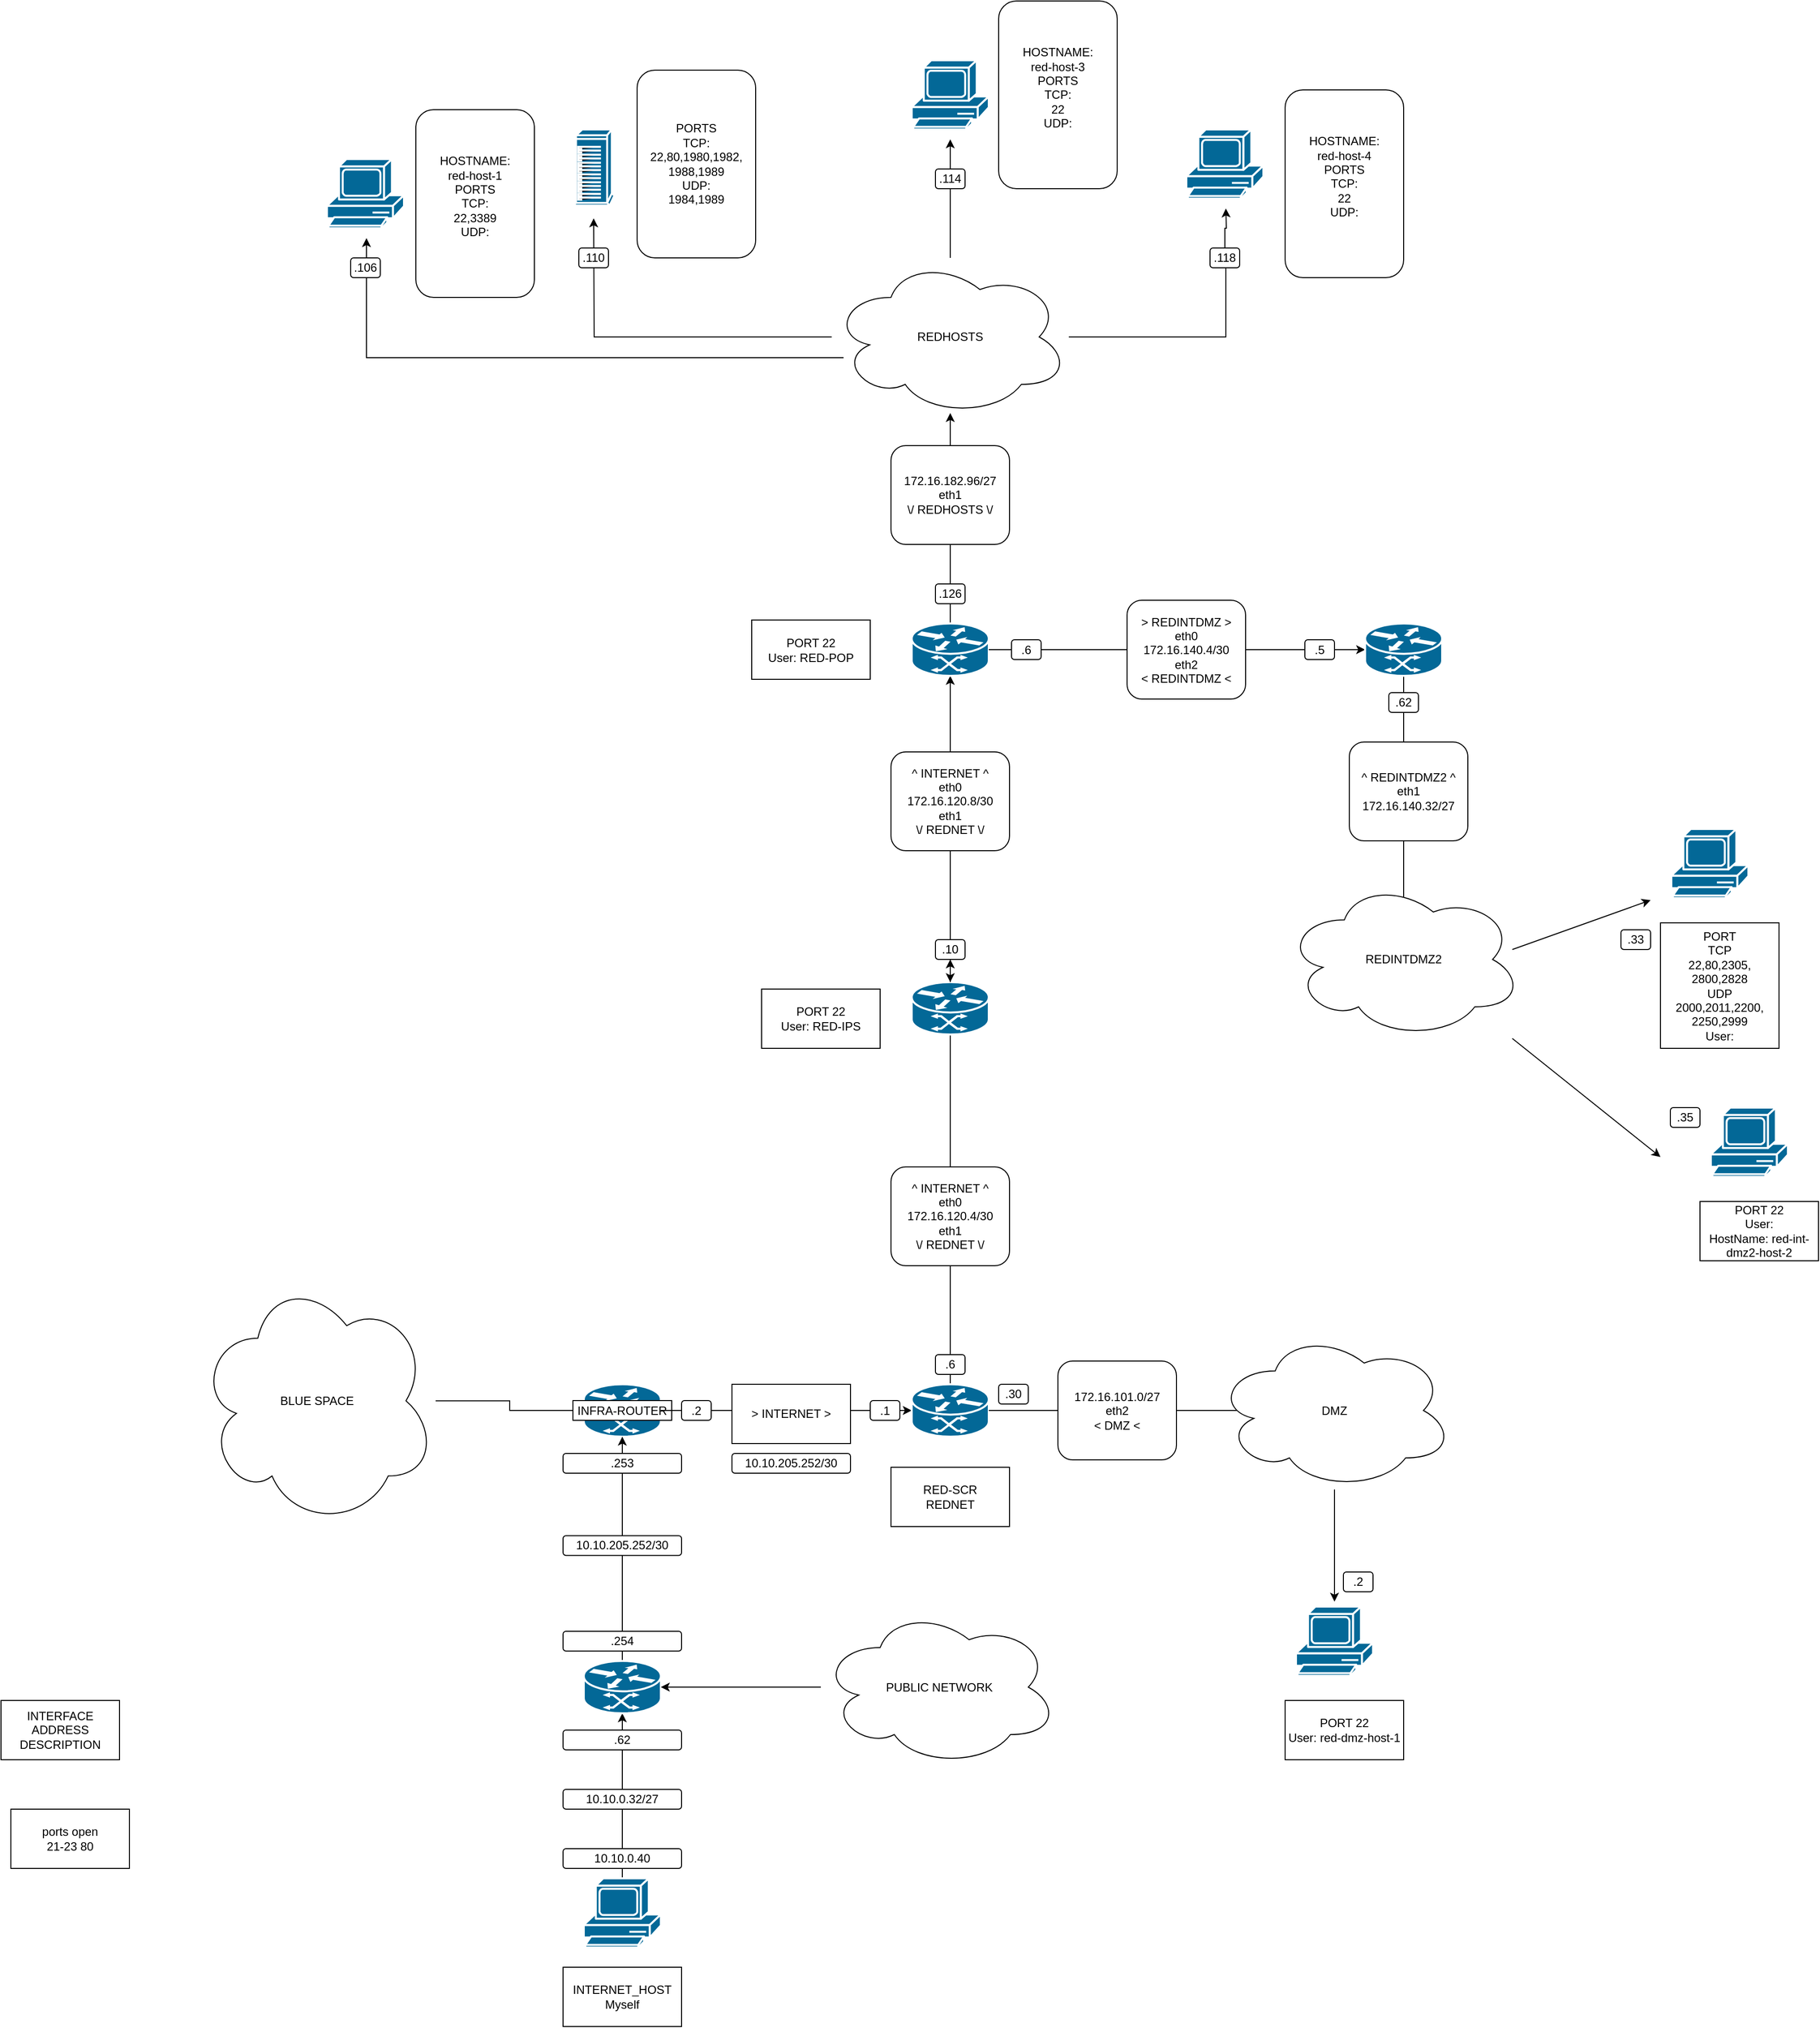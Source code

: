 <mxfile version="20.6.2" type="github">
  <diagram id="lBAjOvPpRmK4NNc1S1s2" name="Page-1">
    <mxGraphModel dx="1799" dy="1999" grid="1" gridSize="10" guides="1" tooltips="1" connect="1" arrows="1" fold="1" page="1" pageScale="1" pageWidth="850" pageHeight="1100" math="0" shadow="0">
      <root>
        <mxCell id="0" />
        <mxCell id="1" parent="0" />
        <mxCell id="LyuNG6FZ20k8KmygJ8tY-31" style="edgeStyle=orthogonalEdgeStyle;rounded=0;orthogonalLoop=1;jettySize=auto;html=1;entryX=0;entryY=0.5;entryDx=0;entryDy=0;entryPerimeter=0;startArrow=none;" parent="1" source="LyuNG6FZ20k8KmygJ8tY-36" target="LyuNG6FZ20k8KmygJ8tY-30" edge="1">
          <mxGeometry relative="1" as="geometry" />
        </mxCell>
        <mxCell id="LyuNG6FZ20k8KmygJ8tY-1" value="" style="shape=mxgraph.cisco.routers.atm_router;sketch=0;html=1;pointerEvents=1;dashed=0;fillColor=#036897;strokeColor=#ffffff;strokeWidth=2;verticalLabelPosition=bottom;verticalAlign=top;align=center;outlineConnect=0;" parent="1" vertex="1">
          <mxGeometry x="440" y="360" width="78" height="53" as="geometry" />
        </mxCell>
        <mxCell id="LyuNG6FZ20k8KmygJ8tY-5" style="edgeStyle=orthogonalEdgeStyle;rounded=0;orthogonalLoop=1;jettySize=auto;html=1;entryX=0;entryY=0.5;entryDx=0;entryDy=0;entryPerimeter=0;" parent="1" source="LyuNG6FZ20k8KmygJ8tY-4" target="LyuNG6FZ20k8KmygJ8tY-1" edge="1">
          <mxGeometry relative="1" as="geometry" />
        </mxCell>
        <mxCell id="LyuNG6FZ20k8KmygJ8tY-4" value="BLUE SPACE" style="ellipse;shape=cloud;whiteSpace=wrap;html=1;" parent="1" vertex="1">
          <mxGeometry x="50" y="250" width="240" height="253.5" as="geometry" />
        </mxCell>
        <mxCell id="LyuNG6FZ20k8KmygJ8tY-15" style="edgeStyle=orthogonalEdgeStyle;rounded=0;orthogonalLoop=1;jettySize=auto;html=1;entryX=0.5;entryY=1;entryDx=0;entryDy=0;entryPerimeter=0;" parent="1" source="LyuNG6FZ20k8KmygJ8tY-6" target="LyuNG6FZ20k8KmygJ8tY-9" edge="1">
          <mxGeometry relative="1" as="geometry" />
        </mxCell>
        <mxCell id="LyuNG6FZ20k8KmygJ8tY-6" value="" style="shape=mxgraph.cisco.computers_and_peripherals.pc;sketch=0;html=1;pointerEvents=1;dashed=0;fillColor=#036897;strokeColor=#ffffff;strokeWidth=2;verticalLabelPosition=bottom;verticalAlign=top;align=center;outlineConnect=0;" parent="1" vertex="1">
          <mxGeometry x="440" y="860" width="78" height="70" as="geometry" />
        </mxCell>
        <mxCell id="LyuNG6FZ20k8KmygJ8tY-12" style="edgeStyle=orthogonalEdgeStyle;rounded=0;orthogonalLoop=1;jettySize=auto;html=1;entryX=0.5;entryY=1;entryDx=0;entryDy=0;entryPerimeter=0;" parent="1" source="LyuNG6FZ20k8KmygJ8tY-9" target="LyuNG6FZ20k8KmygJ8tY-1" edge="1">
          <mxGeometry relative="1" as="geometry" />
        </mxCell>
        <mxCell id="LyuNG6FZ20k8KmygJ8tY-9" value="" style="shape=mxgraph.cisco.routers.atm_router;sketch=0;html=1;pointerEvents=1;dashed=0;fillColor=#036897;strokeColor=#ffffff;strokeWidth=2;verticalLabelPosition=bottom;verticalAlign=top;align=center;outlineConnect=0;" parent="1" vertex="1">
          <mxGeometry x="440" y="640" width="78" height="53" as="geometry" />
        </mxCell>
        <mxCell id="LyuNG6FZ20k8KmygJ8tY-16" value=".62" style="rounded=1;whiteSpace=wrap;html=1;" parent="1" vertex="1">
          <mxGeometry x="419" y="710" width="120" height="20" as="geometry" />
        </mxCell>
        <mxCell id="LyuNG6FZ20k8KmygJ8tY-17" value="10.10.0.40" style="rounded=1;whiteSpace=wrap;html=1;" parent="1" vertex="1">
          <mxGeometry x="419" y="830" width="120" height="20" as="geometry" />
        </mxCell>
        <mxCell id="LyuNG6FZ20k8KmygJ8tY-19" value="10.10.0.32/27" style="rounded=1;whiteSpace=wrap;html=1;" parent="1" vertex="1">
          <mxGeometry x="419" y="770" width="120" height="20" as="geometry" />
        </mxCell>
        <mxCell id="LyuNG6FZ20k8KmygJ8tY-21" value=".254" style="rounded=1;whiteSpace=wrap;html=1;" parent="1" vertex="1">
          <mxGeometry x="419" y="610" width="120" height="20" as="geometry" />
        </mxCell>
        <mxCell id="LyuNG6FZ20k8KmygJ8tY-22" value=".253" style="rounded=1;whiteSpace=wrap;html=1;" parent="1" vertex="1">
          <mxGeometry x="419" y="430" width="120" height="20" as="geometry" />
        </mxCell>
        <mxCell id="LyuNG6FZ20k8KmygJ8tY-23" value="10.10.205.252/30" style="rounded=1;whiteSpace=wrap;html=1;" parent="1" vertex="1">
          <mxGeometry x="419" y="513.25" width="120" height="20" as="geometry" />
        </mxCell>
        <mxCell id="LyuNG6FZ20k8KmygJ8tY-26" value="&lt;div&gt;INTERNET_HOST&lt;/div&gt;&lt;div&gt;Myself&lt;br&gt;&lt;/div&gt;" style="rounded=0;whiteSpace=wrap;html=1;" parent="1" vertex="1">
          <mxGeometry x="419" y="950" width="120" height="60" as="geometry" />
        </mxCell>
        <mxCell id="LyuNG6FZ20k8KmygJ8tY-27" value="&lt;div&gt;INTERFACE&lt;/div&gt;&lt;div&gt;ADDRESS&lt;/div&gt;&lt;div&gt;DESCRIPTION&lt;br&gt;&lt;/div&gt;" style="rounded=0;whiteSpace=wrap;html=1;" parent="1" vertex="1">
          <mxGeometry x="-150" y="680" width="120" height="60" as="geometry" />
        </mxCell>
        <mxCell id="LyuNG6FZ20k8KmygJ8tY-29" style="edgeStyle=orthogonalEdgeStyle;rounded=0;orthogonalLoop=1;jettySize=auto;html=1;entryX=1;entryY=0.5;entryDx=0;entryDy=0;entryPerimeter=0;" parent="1" source="LyuNG6FZ20k8KmygJ8tY-28" target="LyuNG6FZ20k8KmygJ8tY-9" edge="1">
          <mxGeometry relative="1" as="geometry" />
        </mxCell>
        <mxCell id="LyuNG6FZ20k8KmygJ8tY-28" value="PUBLIC NETWORK" style="ellipse;shape=cloud;whiteSpace=wrap;html=1;" parent="1" vertex="1">
          <mxGeometry x="680" y="586.5" width="240" height="160" as="geometry" />
        </mxCell>
        <mxCell id="LyuNG6FZ20k8KmygJ8tY-45" style="edgeStyle=orthogonalEdgeStyle;rounded=0;orthogonalLoop=1;jettySize=auto;html=1;startArrow=none;" parent="1" source="LyuNG6FZ20k8KmygJ8tY-55" edge="1">
          <mxGeometry relative="1" as="geometry">
            <mxPoint x="1121" y="386.5" as="targetPoint" />
          </mxGeometry>
        </mxCell>
        <mxCell id="LyuNG6FZ20k8KmygJ8tY-47" style="edgeStyle=orthogonalEdgeStyle;rounded=0;orthogonalLoop=1;jettySize=auto;html=1;startArrow=none;" parent="1" source="LyuNG6FZ20k8KmygJ8tY-53" target="LyuNG6FZ20k8KmygJ8tY-46" edge="1">
          <mxGeometry relative="1" as="geometry" />
        </mxCell>
        <mxCell id="LyuNG6FZ20k8KmygJ8tY-67" style="edgeStyle=orthogonalEdgeStyle;rounded=0;orthogonalLoop=1;jettySize=auto;html=1;entryX=0.5;entryY=1;entryDx=0;entryDy=0;" parent="1" source="LyuNG6FZ20k8KmygJ8tY-30" target="LyuNG6FZ20k8KmygJ8tY-53" edge="1">
          <mxGeometry relative="1" as="geometry" />
        </mxCell>
        <mxCell id="LyuNG6FZ20k8KmygJ8tY-30" value="" style="shape=mxgraph.cisco.routers.atm_router;sketch=0;html=1;pointerEvents=1;dashed=0;fillColor=#036897;strokeColor=#ffffff;strokeWidth=2;verticalLabelPosition=bottom;verticalAlign=top;align=center;outlineConnect=0;" parent="1" vertex="1">
          <mxGeometry x="772" y="360" width="78" height="53" as="geometry" />
        </mxCell>
        <mxCell id="LyuNG6FZ20k8KmygJ8tY-32" value="INFRA-ROUTER" style="rounded=0;whiteSpace=wrap;html=1;" parent="1" vertex="1">
          <mxGeometry x="429" y="376.5" width="100" height="20" as="geometry" />
        </mxCell>
        <mxCell id="LyuNG6FZ20k8KmygJ8tY-33" value="&lt;div&gt;ports open&lt;/div&gt;&lt;div&gt;21-23 80&lt;br&gt;&lt;/div&gt;" style="rounded=0;whiteSpace=wrap;html=1;" parent="1" vertex="1">
          <mxGeometry x="-140" y="790" width="120" height="60" as="geometry" />
        </mxCell>
        <mxCell id="LyuNG6FZ20k8KmygJ8tY-34" value="&lt;div&gt;RED-SCR&lt;/div&gt;REDNET" style="rounded=0;whiteSpace=wrap;html=1;" parent="1" vertex="1">
          <mxGeometry x="751" y="444" width="120" height="60" as="geometry" />
        </mxCell>
        <mxCell id="LyuNG6FZ20k8KmygJ8tY-36" value=".1" style="rounded=1;whiteSpace=wrap;html=1;" parent="1" vertex="1">
          <mxGeometry x="730" y="376.5" width="30" height="20" as="geometry" />
        </mxCell>
        <mxCell id="LyuNG6FZ20k8KmygJ8tY-37" value="" style="edgeStyle=orthogonalEdgeStyle;rounded=0;orthogonalLoop=1;jettySize=auto;html=1;entryX=0;entryY=0.5;entryDx=0;entryDy=0;entryPerimeter=0;endArrow=none;" parent="1" source="LyuNG6FZ20k8KmygJ8tY-1" target="LyuNG6FZ20k8KmygJ8tY-36" edge="1">
          <mxGeometry relative="1" as="geometry">
            <mxPoint x="518" y="386.5" as="sourcePoint" />
            <mxPoint x="772" y="386.5" as="targetPoint" />
          </mxGeometry>
        </mxCell>
        <mxCell id="LyuNG6FZ20k8KmygJ8tY-40" value=".2" style="rounded=1;whiteSpace=wrap;html=1;" parent="1" vertex="1">
          <mxGeometry x="539" y="376.5" width="30" height="20" as="geometry" />
        </mxCell>
        <mxCell id="LyuNG6FZ20k8KmygJ8tY-41" value="&lt;div&gt;&amp;gt; INTERNET &amp;gt;&lt;/div&gt;" style="rounded=0;whiteSpace=wrap;html=1;" parent="1" vertex="1">
          <mxGeometry x="590" y="360" width="120" height="60" as="geometry" />
        </mxCell>
        <mxCell id="LyuNG6FZ20k8KmygJ8tY-69" style="edgeStyle=orthogonalEdgeStyle;rounded=0;orthogonalLoop=1;jettySize=auto;html=1;startArrow=none;" parent="1" source="LyuNG6FZ20k8KmygJ8tY-53" target="LyuNG6FZ20k8KmygJ8tY-68" edge="1">
          <mxGeometry relative="1" as="geometry" />
        </mxCell>
        <mxCell id="LyuNG6FZ20k8KmygJ8tY-46" value="" style="shape=mxgraph.cisco.routers.atm_router;sketch=0;html=1;pointerEvents=1;dashed=0;fillColor=#036897;strokeColor=#ffffff;strokeWidth=2;verticalLabelPosition=bottom;verticalAlign=top;align=center;outlineConnect=0;" parent="1" vertex="1">
          <mxGeometry x="772" y="-47" width="78" height="53" as="geometry" />
        </mxCell>
        <mxCell id="LyuNG6FZ20k8KmygJ8tY-48" value="10.10.205.252/30" style="rounded=1;whiteSpace=wrap;html=1;" parent="1" vertex="1">
          <mxGeometry x="590" y="430" width="120" height="20" as="geometry" />
        </mxCell>
        <mxCell id="LyuNG6FZ20k8KmygJ8tY-50" value="&lt;div&gt;^ INTERNET ^&lt;/div&gt;&lt;div&gt;eth0&lt;br&gt;&lt;/div&gt;&lt;div&gt;172.16.120.4/30&lt;/div&gt;&lt;div&gt;eth1&lt;/div&gt;&lt;div&gt;\/ REDNET \/&lt;br&gt;&lt;/div&gt;" style="rounded=1;whiteSpace=wrap;html=1;" parent="1" vertex="1">
          <mxGeometry x="751" y="140" width="120" height="100" as="geometry" />
        </mxCell>
        <mxCell id="LyuNG6FZ20k8KmygJ8tY-51" value=".6" style="rounded=1;whiteSpace=wrap;html=1;" parent="1" vertex="1">
          <mxGeometry x="796" y="330" width="30" height="20" as="geometry" />
        </mxCell>
        <mxCell id="LyuNG6FZ20k8KmygJ8tY-55" value="&lt;div&gt;172.16.101.0/27&lt;/div&gt;&lt;div&gt;eth2&lt;/div&gt;&lt;div&gt;&amp;lt; DMZ &amp;lt;&lt;br&gt;&lt;/div&gt;" style="rounded=1;whiteSpace=wrap;html=1;" parent="1" vertex="1">
          <mxGeometry x="920" y="336.5" width="120" height="100" as="geometry" />
        </mxCell>
        <mxCell id="LyuNG6FZ20k8KmygJ8tY-57" value=".30" style="rounded=1;whiteSpace=wrap;html=1;" parent="1" vertex="1">
          <mxGeometry x="860" y="360" width="30" height="20" as="geometry" />
        </mxCell>
        <mxCell id="LyuNG6FZ20k8KmygJ8tY-58" value="" style="edgeStyle=orthogonalEdgeStyle;rounded=0;orthogonalLoop=1;jettySize=auto;html=1;endArrow=none;entryX=0;entryY=0.5;entryDx=0;entryDy=0;" parent="1" source="LyuNG6FZ20k8KmygJ8tY-30" target="LyuNG6FZ20k8KmygJ8tY-55" edge="1">
          <mxGeometry relative="1" as="geometry">
            <mxPoint x="850" y="386.471" as="sourcePoint" />
            <mxPoint x="920" y="380" as="targetPoint" />
          </mxGeometry>
        </mxCell>
        <mxCell id="LyuNG6FZ20k8KmygJ8tY-61" style="edgeStyle=orthogonalEdgeStyle;rounded=0;orthogonalLoop=1;jettySize=auto;html=1;" parent="1" source="LyuNG6FZ20k8KmygJ8tY-59" edge="1">
          <mxGeometry relative="1" as="geometry">
            <mxPoint x="1200" y="580" as="targetPoint" />
          </mxGeometry>
        </mxCell>
        <mxCell id="LyuNG6FZ20k8KmygJ8tY-59" value="DMZ" style="ellipse;shape=cloud;whiteSpace=wrap;html=1;" parent="1" vertex="1">
          <mxGeometry x="1080" y="306.5" width="240" height="160" as="geometry" />
        </mxCell>
        <mxCell id="LyuNG6FZ20k8KmygJ8tY-62" value="" style="shape=mxgraph.cisco.computers_and_peripherals.pc;sketch=0;html=1;pointerEvents=1;dashed=0;fillColor=#036897;strokeColor=#ffffff;strokeWidth=2;verticalLabelPosition=bottom;verticalAlign=top;align=center;outlineConnect=0;" parent="1" vertex="1">
          <mxGeometry x="1161" y="585" width="78" height="70" as="geometry" />
        </mxCell>
        <mxCell id="LyuNG6FZ20k8KmygJ8tY-63" value=".2" style="rounded=1;whiteSpace=wrap;html=1;" parent="1" vertex="1">
          <mxGeometry x="1209" y="550" width="30" height="20" as="geometry" />
        </mxCell>
        <mxCell id="LyuNG6FZ20k8KmygJ8tY-64" value="&lt;div&gt;PORT 22&lt;/div&gt;&lt;div&gt;User: red-dmz-host-1&lt;br&gt;&lt;/div&gt;" style="rounded=0;whiteSpace=wrap;html=1;" parent="1" vertex="1">
          <mxGeometry x="1150" y="680" width="120" height="60" as="geometry" />
        </mxCell>
        <mxCell id="LyuNG6FZ20k8KmygJ8tY-65" value="&lt;div&gt;PORT 22&lt;/div&gt;&lt;div&gt;User: RED-IPS&lt;br&gt;&lt;/div&gt;" style="rounded=0;whiteSpace=wrap;html=1;" parent="1" vertex="1">
          <mxGeometry x="620" y="-40" width="120" height="60" as="geometry" />
        </mxCell>
        <mxCell id="LyuNG6FZ20k8KmygJ8tY-77" style="edgeStyle=orthogonalEdgeStyle;rounded=0;orthogonalLoop=1;jettySize=auto;html=1;" parent="1" source="LyuNG6FZ20k8KmygJ8tY-68" edge="1">
          <mxGeometry relative="1" as="geometry">
            <mxPoint x="811" y="-623" as="targetPoint" />
          </mxGeometry>
        </mxCell>
        <mxCell id="LyuNG6FZ20k8KmygJ8tY-82" style="edgeStyle=orthogonalEdgeStyle;rounded=0;orthogonalLoop=1;jettySize=auto;html=1;startArrow=none;" parent="1" source="LyuNG6FZ20k8KmygJ8tY-88" target="LyuNG6FZ20k8KmygJ8tY-81" edge="1">
          <mxGeometry relative="1" as="geometry" />
        </mxCell>
        <mxCell id="LyuNG6FZ20k8KmygJ8tY-68" value="" style="shape=mxgraph.cisco.routers.atm_router;sketch=0;html=1;pointerEvents=1;dashed=0;fillColor=#036897;strokeColor=#ffffff;strokeWidth=2;verticalLabelPosition=bottom;verticalAlign=top;align=center;outlineConnect=0;" parent="1" vertex="1">
          <mxGeometry x="772" y="-410" width="78" height="53" as="geometry" />
        </mxCell>
        <mxCell id="LyuNG6FZ20k8KmygJ8tY-70" value="&lt;div&gt;^ INTERNET ^&lt;/div&gt;&lt;div&gt;eth0&lt;br&gt;&lt;/div&gt;&lt;div&gt;172.16.120.8/30&lt;/div&gt;&lt;div&gt;eth1&lt;/div&gt;&lt;div&gt;\/ REDNET \/&lt;br&gt;&lt;/div&gt;" style="rounded=1;whiteSpace=wrap;html=1;" parent="1" vertex="1">
          <mxGeometry x="751" y="-280" width="120" height="100" as="geometry" />
        </mxCell>
        <mxCell id="LyuNG6FZ20k8KmygJ8tY-53" value=".10" style="rounded=1;whiteSpace=wrap;html=1;" parent="1" vertex="1">
          <mxGeometry x="796" y="-90" width="30" height="20" as="geometry" />
        </mxCell>
        <mxCell id="LyuNG6FZ20k8KmygJ8tY-71" value="" style="edgeStyle=orthogonalEdgeStyle;rounded=0;orthogonalLoop=1;jettySize=auto;html=1;endArrow=none;" parent="1" source="LyuNG6FZ20k8KmygJ8tY-46" target="LyuNG6FZ20k8KmygJ8tY-53" edge="1">
          <mxGeometry relative="1" as="geometry">
            <mxPoint x="811" y="-47" as="sourcePoint" />
            <mxPoint x="811" y="-357" as="targetPoint" />
          </mxGeometry>
        </mxCell>
        <mxCell id="LyuNG6FZ20k8KmygJ8tY-73" value="&lt;div&gt;PORT 22&lt;/div&gt;&lt;div&gt;User: RED-POP&lt;br&gt;&lt;/div&gt;" style="rounded=0;whiteSpace=wrap;html=1;" parent="1" vertex="1">
          <mxGeometry x="610" y="-413.5" width="120" height="60" as="geometry" />
        </mxCell>
        <mxCell id="LyuNG6FZ20k8KmygJ8tY-92" style="edgeStyle=orthogonalEdgeStyle;rounded=0;orthogonalLoop=1;jettySize=auto;html=1;" parent="1" source="LyuNG6FZ20k8KmygJ8tY-78" edge="1">
          <mxGeometry relative="1" as="geometry">
            <mxPoint x="811" y="-900" as="targetPoint" />
          </mxGeometry>
        </mxCell>
        <mxCell id="LyuNG6FZ20k8KmygJ8tY-94" style="edgeStyle=orthogonalEdgeStyle;rounded=0;orthogonalLoop=1;jettySize=auto;html=1;" parent="1" source="LyuNG6FZ20k8KmygJ8tY-78" edge="1">
          <mxGeometry relative="1" as="geometry">
            <mxPoint x="450" y="-820" as="targetPoint" />
          </mxGeometry>
        </mxCell>
        <mxCell id="LyuNG6FZ20k8KmygJ8tY-96" style="edgeStyle=orthogonalEdgeStyle;rounded=0;orthogonalLoop=1;jettySize=auto;html=1;" parent="1" edge="1">
          <mxGeometry relative="1" as="geometry">
            <mxPoint x="703" y="-679" as="sourcePoint" />
            <mxPoint x="220" y="-800" as="targetPoint" />
            <Array as="points">
              <mxPoint x="220" y="-679" />
              <mxPoint x="220" y="-799" />
            </Array>
          </mxGeometry>
        </mxCell>
        <mxCell id="LyuNG6FZ20k8KmygJ8tY-98" style="edgeStyle=orthogonalEdgeStyle;rounded=0;orthogonalLoop=1;jettySize=auto;html=1;startArrow=none;" parent="1" source="LyuNG6FZ20k8KmygJ8tY-109" edge="1">
          <mxGeometry relative="1" as="geometry">
            <mxPoint x="1090" y="-830" as="targetPoint" />
          </mxGeometry>
        </mxCell>
        <mxCell id="LyuNG6FZ20k8KmygJ8tY-78" value="REDHOSTS" style="ellipse;shape=cloud;whiteSpace=wrap;html=1;" parent="1" vertex="1">
          <mxGeometry x="691" y="-780" width="240" height="160" as="geometry" />
        </mxCell>
        <mxCell id="LyuNG6FZ20k8KmygJ8tY-79" value=".126" style="rounded=1;whiteSpace=wrap;html=1;" parent="1" vertex="1">
          <mxGeometry x="796" y="-450" width="30" height="20" as="geometry" />
        </mxCell>
        <mxCell id="LyuNG6FZ20k8KmygJ8tY-117" style="edgeStyle=orthogonalEdgeStyle;rounded=0;orthogonalLoop=1;jettySize=auto;html=1;" parent="1" source="LyuNG6FZ20k8KmygJ8tY-81" edge="1">
          <mxGeometry relative="1" as="geometry">
            <mxPoint x="1270" y="-120" as="targetPoint" />
          </mxGeometry>
        </mxCell>
        <mxCell id="LyuNG6FZ20k8KmygJ8tY-81" value="" style="shape=mxgraph.cisco.routers.atm_router;sketch=0;html=1;pointerEvents=1;dashed=0;fillColor=#036897;strokeColor=#ffffff;strokeWidth=2;verticalLabelPosition=bottom;verticalAlign=top;align=center;outlineConnect=0;" parent="1" vertex="1">
          <mxGeometry x="1231" y="-410" width="78" height="53" as="geometry" />
        </mxCell>
        <mxCell id="LyuNG6FZ20k8KmygJ8tY-80" value="&lt;div&gt;&amp;gt; REDINTDMZ &amp;gt;&lt;br&gt;&lt;/div&gt;&lt;div&gt;eth0&lt;br&gt;&lt;/div&gt;&lt;div&gt;172.16.140.4/30&lt;/div&gt;&lt;div&gt;eth2&lt;/div&gt;&lt;div&gt;&amp;lt; REDINTDMZ &amp;lt;&lt;br&gt;&lt;/div&gt;" style="rounded=1;whiteSpace=wrap;html=1;" parent="1" vertex="1">
          <mxGeometry x="990" y="-433.5" width="120" height="100" as="geometry" />
        </mxCell>
        <mxCell id="LyuNG6FZ20k8KmygJ8tY-83" value="" style="edgeStyle=orthogonalEdgeStyle;rounded=0;orthogonalLoop=1;jettySize=auto;html=1;endArrow=none;startArrow=none;" parent="1" source="LyuNG6FZ20k8KmygJ8tY-72" target="LyuNG6FZ20k8KmygJ8tY-80" edge="1">
          <mxGeometry relative="1" as="geometry">
            <mxPoint x="850" y="-383.5" as="sourcePoint" />
            <mxPoint x="1231" y="-383.5" as="targetPoint" />
          </mxGeometry>
        </mxCell>
        <mxCell id="LyuNG6FZ20k8KmygJ8tY-72" value=".6" style="rounded=1;whiteSpace=wrap;html=1;" parent="1" vertex="1">
          <mxGeometry x="873" y="-393.5" width="30" height="20" as="geometry" />
        </mxCell>
        <mxCell id="LyuNG6FZ20k8KmygJ8tY-84" value="" style="edgeStyle=orthogonalEdgeStyle;rounded=0;orthogonalLoop=1;jettySize=auto;html=1;endArrow=none;" parent="1" source="LyuNG6FZ20k8KmygJ8tY-68" target="LyuNG6FZ20k8KmygJ8tY-72" edge="1">
          <mxGeometry relative="1" as="geometry">
            <mxPoint x="850" y="-383.5" as="sourcePoint" />
            <mxPoint x="990" y="-383.5" as="targetPoint" />
          </mxGeometry>
        </mxCell>
        <mxCell id="LyuNG6FZ20k8KmygJ8tY-88" value=".5" style="rounded=1;whiteSpace=wrap;html=1;" parent="1" vertex="1">
          <mxGeometry x="1170" y="-393.5" width="30" height="20" as="geometry" />
        </mxCell>
        <mxCell id="LyuNG6FZ20k8KmygJ8tY-89" value="" style="edgeStyle=orthogonalEdgeStyle;rounded=0;orthogonalLoop=1;jettySize=auto;html=1;startArrow=none;endArrow=none;" parent="1" source="LyuNG6FZ20k8KmygJ8tY-80" target="LyuNG6FZ20k8KmygJ8tY-88" edge="1">
          <mxGeometry relative="1" as="geometry">
            <mxPoint x="1110" y="-383.5" as="sourcePoint" />
            <mxPoint x="1231" y="-383.5" as="targetPoint" />
          </mxGeometry>
        </mxCell>
        <mxCell id="LyuNG6FZ20k8KmygJ8tY-90" value="&lt;div&gt;172.16.182.96/27&lt;/div&gt;&lt;div&gt;eth1&lt;/div&gt;&lt;div&gt;\/ REDHOSTS \/&lt;br&gt;&lt;/div&gt;" style="rounded=1;whiteSpace=wrap;html=1;" parent="1" vertex="1">
          <mxGeometry x="751" y="-590" width="120" height="100" as="geometry" />
        </mxCell>
        <mxCell id="LyuNG6FZ20k8KmygJ8tY-99" value="" style="shape=mxgraph.cisco.computers_and_peripherals.pc;sketch=0;html=1;pointerEvents=1;dashed=0;fillColor=#036897;strokeColor=#ffffff;strokeWidth=2;verticalLabelPosition=bottom;verticalAlign=top;align=center;outlineConnect=0;" parent="1" vertex="1">
          <mxGeometry x="180" y="-880" width="78" height="70" as="geometry" />
        </mxCell>
        <mxCell id="LyuNG6FZ20k8KmygJ8tY-101" value="" style="shape=mxgraph.cisco.computers_and_peripherals.pc;sketch=0;html=1;pointerEvents=1;dashed=0;fillColor=#036897;strokeColor=#ffffff;strokeWidth=2;verticalLabelPosition=bottom;verticalAlign=top;align=center;outlineConnect=0;" parent="1" vertex="1">
          <mxGeometry x="772" y="-980" width="78" height="70" as="geometry" />
        </mxCell>
        <mxCell id="LyuNG6FZ20k8KmygJ8tY-102" value="" style="shape=mxgraph.cisco.computers_and_peripherals.pc;sketch=0;html=1;pointerEvents=1;dashed=0;fillColor=#036897;strokeColor=#ffffff;strokeWidth=2;verticalLabelPosition=bottom;verticalAlign=top;align=center;outlineConnect=0;" parent="1" vertex="1">
          <mxGeometry x="1050" y="-910" width="78" height="70" as="geometry" />
        </mxCell>
        <mxCell id="LyuNG6FZ20k8KmygJ8tY-103" value="" style="shape=mxgraph.cisco.computers_and_peripherals.ibm_tower;sketch=0;html=1;pointerEvents=1;dashed=0;fillColor=#036897;strokeColor=#ffffff;strokeWidth=2;verticalLabelPosition=bottom;verticalAlign=top;align=center;outlineConnect=0;" parent="1" vertex="1">
          <mxGeometry x="429" y="-910" width="42" height="77" as="geometry" />
        </mxCell>
        <mxCell id="LyuNG6FZ20k8KmygJ8tY-105" value=".106" style="rounded=1;whiteSpace=wrap;html=1;" parent="1" vertex="1">
          <mxGeometry x="204" y="-780" width="30" height="20" as="geometry" />
        </mxCell>
        <mxCell id="LyuNG6FZ20k8KmygJ8tY-106" value=".110" style="rounded=1;whiteSpace=wrap;html=1;" parent="1" vertex="1">
          <mxGeometry x="435" y="-790" width="30" height="20" as="geometry" />
        </mxCell>
        <mxCell id="LyuNG6FZ20k8KmygJ8tY-108" value=".114" style="rounded=1;whiteSpace=wrap;html=1;" parent="1" vertex="1">
          <mxGeometry x="796" y="-870" width="30" height="20" as="geometry" />
        </mxCell>
        <mxCell id="LyuNG6FZ20k8KmygJ8tY-109" value=".118" style="rounded=1;whiteSpace=wrap;html=1;" parent="1" vertex="1">
          <mxGeometry x="1074" y="-790" width="30" height="20" as="geometry" />
        </mxCell>
        <mxCell id="LyuNG6FZ20k8KmygJ8tY-110" value="" style="edgeStyle=orthogonalEdgeStyle;rounded=0;orthogonalLoop=1;jettySize=auto;html=1;endArrow=none;" parent="1" source="LyuNG6FZ20k8KmygJ8tY-78" target="LyuNG6FZ20k8KmygJ8tY-109" edge="1">
          <mxGeometry relative="1" as="geometry">
            <mxPoint x="931" y="-700" as="sourcePoint" />
            <mxPoint x="1090" y="-830" as="targetPoint" />
            <Array as="points">
              <mxPoint x="1090" y="-700" />
            </Array>
          </mxGeometry>
        </mxCell>
        <mxCell id="LyuNG6FZ20k8KmygJ8tY-112" value="&lt;div&gt;PORTS&lt;/div&gt;&lt;div&gt;TCP:&lt;/div&gt;&lt;div&gt;22,80,1980,1982,&lt;/div&gt;&lt;div&gt;1988,1989&lt;/div&gt;&lt;div&gt;UDP:&lt;/div&gt;&lt;div&gt;1984,1989&lt;br&gt;&lt;/div&gt;" style="rounded=1;whiteSpace=wrap;html=1;" parent="1" vertex="1">
          <mxGeometry x="494" y="-970" width="120" height="190" as="geometry" />
        </mxCell>
        <mxCell id="LyuNG6FZ20k8KmygJ8tY-113" value="&lt;div&gt;HOSTNAME:&lt;/div&gt;&lt;div&gt;red-host-1&lt;br&gt;&lt;/div&gt;&lt;div&gt;PORTS&lt;/div&gt;&lt;div&gt;TCP:&lt;/div&gt;&lt;div&gt;22,3389&lt;/div&gt;&lt;div&gt;UDP:&lt;/div&gt;&lt;div&gt;&lt;br&gt;&lt;/div&gt;" style="rounded=1;whiteSpace=wrap;html=1;" parent="1" vertex="1">
          <mxGeometry x="270" y="-930" width="120" height="190" as="geometry" />
        </mxCell>
        <mxCell id="LyuNG6FZ20k8KmygJ8tY-114" value="&lt;div&gt;HOSTNAME:&lt;/div&gt;&lt;div&gt;red-host-3&lt;br&gt;&lt;/div&gt;&lt;div&gt;PORTS&lt;/div&gt;&lt;div&gt;TCP:&lt;/div&gt;&lt;div&gt;22&lt;/div&gt;&lt;div&gt;UDP:&lt;/div&gt;&lt;div&gt;&lt;br&gt;&lt;/div&gt;" style="rounded=1;whiteSpace=wrap;html=1;" parent="1" vertex="1">
          <mxGeometry x="860" y="-1040" width="120" height="190" as="geometry" />
        </mxCell>
        <mxCell id="LyuNG6FZ20k8KmygJ8tY-115" value="&lt;div&gt;HOSTNAME:&lt;/div&gt;&lt;div&gt;red-host-4&lt;br&gt;&lt;/div&gt;&lt;div&gt;PORTS&lt;/div&gt;&lt;div&gt;TCP:&lt;/div&gt;&lt;div&gt;22&lt;/div&gt;&lt;div&gt;UDP:&lt;/div&gt;&lt;div&gt;&lt;br&gt;&lt;/div&gt;" style="rounded=1;whiteSpace=wrap;html=1;" parent="1" vertex="1">
          <mxGeometry x="1150" y="-950" width="120" height="190" as="geometry" />
        </mxCell>
        <mxCell id="LyuNG6FZ20k8KmygJ8tY-119" value="&lt;div&gt;^ REDINTDMZ2 ^&lt;br&gt;&lt;/div&gt;&lt;div&gt;eth1&lt;br&gt;&lt;/div&gt;&lt;div&gt;172.16.140.32/27&lt;/div&gt;" style="rounded=1;whiteSpace=wrap;html=1;" parent="1" vertex="1">
          <mxGeometry x="1215" y="-290" width="120" height="100" as="geometry" />
        </mxCell>
        <mxCell id="LyuNG6FZ20k8KmygJ8tY-120" value=".62" style="rounded=1;whiteSpace=wrap;html=1;" parent="1" vertex="1">
          <mxGeometry x="1255" y="-340" width="30" height="20" as="geometry" />
        </mxCell>
        <mxCell id="LyuNG6FZ20k8KmygJ8tY-121" value="REDINTDMZ2" style="ellipse;shape=cloud;whiteSpace=wrap;html=1;" parent="1" vertex="1">
          <mxGeometry x="1150" y="-150" width="240" height="160" as="geometry" />
        </mxCell>
        <mxCell id="3TZ-PgPB0-ztwdqfYQBz-1" value="" style="shape=mxgraph.cisco.computers_and_peripherals.pc;sketch=0;html=1;pointerEvents=1;dashed=0;fillColor=#036897;strokeColor=#ffffff;strokeWidth=2;verticalLabelPosition=bottom;verticalAlign=top;align=center;outlineConnect=0;" vertex="1" parent="1">
          <mxGeometry x="1581" y="80" width="78" height="70" as="geometry" />
        </mxCell>
        <mxCell id="3TZ-PgPB0-ztwdqfYQBz-2" value="&lt;div&gt;PORT 22&lt;/div&gt;&lt;div&gt;User: &lt;br&gt;&lt;/div&gt;&lt;div&gt;HostName: red-int-dmz2-host-2&lt;br&gt;&lt;/div&gt;" style="rounded=0;whiteSpace=wrap;html=1;" vertex="1" parent="1">
          <mxGeometry x="1570" y="175" width="120" height="60" as="geometry" />
        </mxCell>
        <mxCell id="3TZ-PgPB0-ztwdqfYQBz-3" value="" style="shape=mxgraph.cisco.computers_and_peripherals.pc;sketch=0;html=1;pointerEvents=1;dashed=0;fillColor=#036897;strokeColor=#ffffff;strokeWidth=2;verticalLabelPosition=bottom;verticalAlign=top;align=center;outlineConnect=0;" vertex="1" parent="1">
          <mxGeometry x="1541" y="-202" width="78" height="70" as="geometry" />
        </mxCell>
        <mxCell id="3TZ-PgPB0-ztwdqfYQBz-4" value="&lt;div&gt;PORT&lt;/div&gt;&lt;div&gt;TCP&lt;/div&gt;&lt;div&gt;22,80,2305,&lt;/div&gt;&lt;div&gt;2800,2828&lt;br&gt;&lt;/div&gt;&lt;div&gt;UDP&lt;/div&gt;&lt;div&gt;2000,2011,2200,&lt;/div&gt;&lt;div&gt;2250,2999&lt;br&gt;&lt;/div&gt;&lt;div&gt;User: &lt;br&gt;&lt;/div&gt;" style="rounded=0;whiteSpace=wrap;html=1;" vertex="1" parent="1">
          <mxGeometry x="1530" y="-107" width="120" height="127" as="geometry" />
        </mxCell>
        <mxCell id="3TZ-PgPB0-ztwdqfYQBz-6" value="" style="endArrow=classic;html=1;rounded=0;" edge="1" parent="1">
          <mxGeometry width="50" height="50" relative="1" as="geometry">
            <mxPoint x="1380" y="-80" as="sourcePoint" />
            <mxPoint x="1520" y="-130" as="targetPoint" />
          </mxGeometry>
        </mxCell>
        <mxCell id="3TZ-PgPB0-ztwdqfYQBz-7" value="" style="endArrow=classic;html=1;rounded=0;" edge="1" parent="1">
          <mxGeometry width="50" height="50" relative="1" as="geometry">
            <mxPoint x="1380" y="10" as="sourcePoint" />
            <mxPoint x="1530" y="130" as="targetPoint" />
          </mxGeometry>
        </mxCell>
        <mxCell id="3TZ-PgPB0-ztwdqfYQBz-8" value=".33" style="rounded=1;whiteSpace=wrap;html=1;" vertex="1" parent="1">
          <mxGeometry x="1490" y="-100" width="30" height="20" as="geometry" />
        </mxCell>
        <mxCell id="3TZ-PgPB0-ztwdqfYQBz-9" value=".35" style="rounded=1;whiteSpace=wrap;html=1;" vertex="1" parent="1">
          <mxGeometry x="1540" y="80" width="30" height="20" as="geometry" />
        </mxCell>
      </root>
    </mxGraphModel>
  </diagram>
</mxfile>
